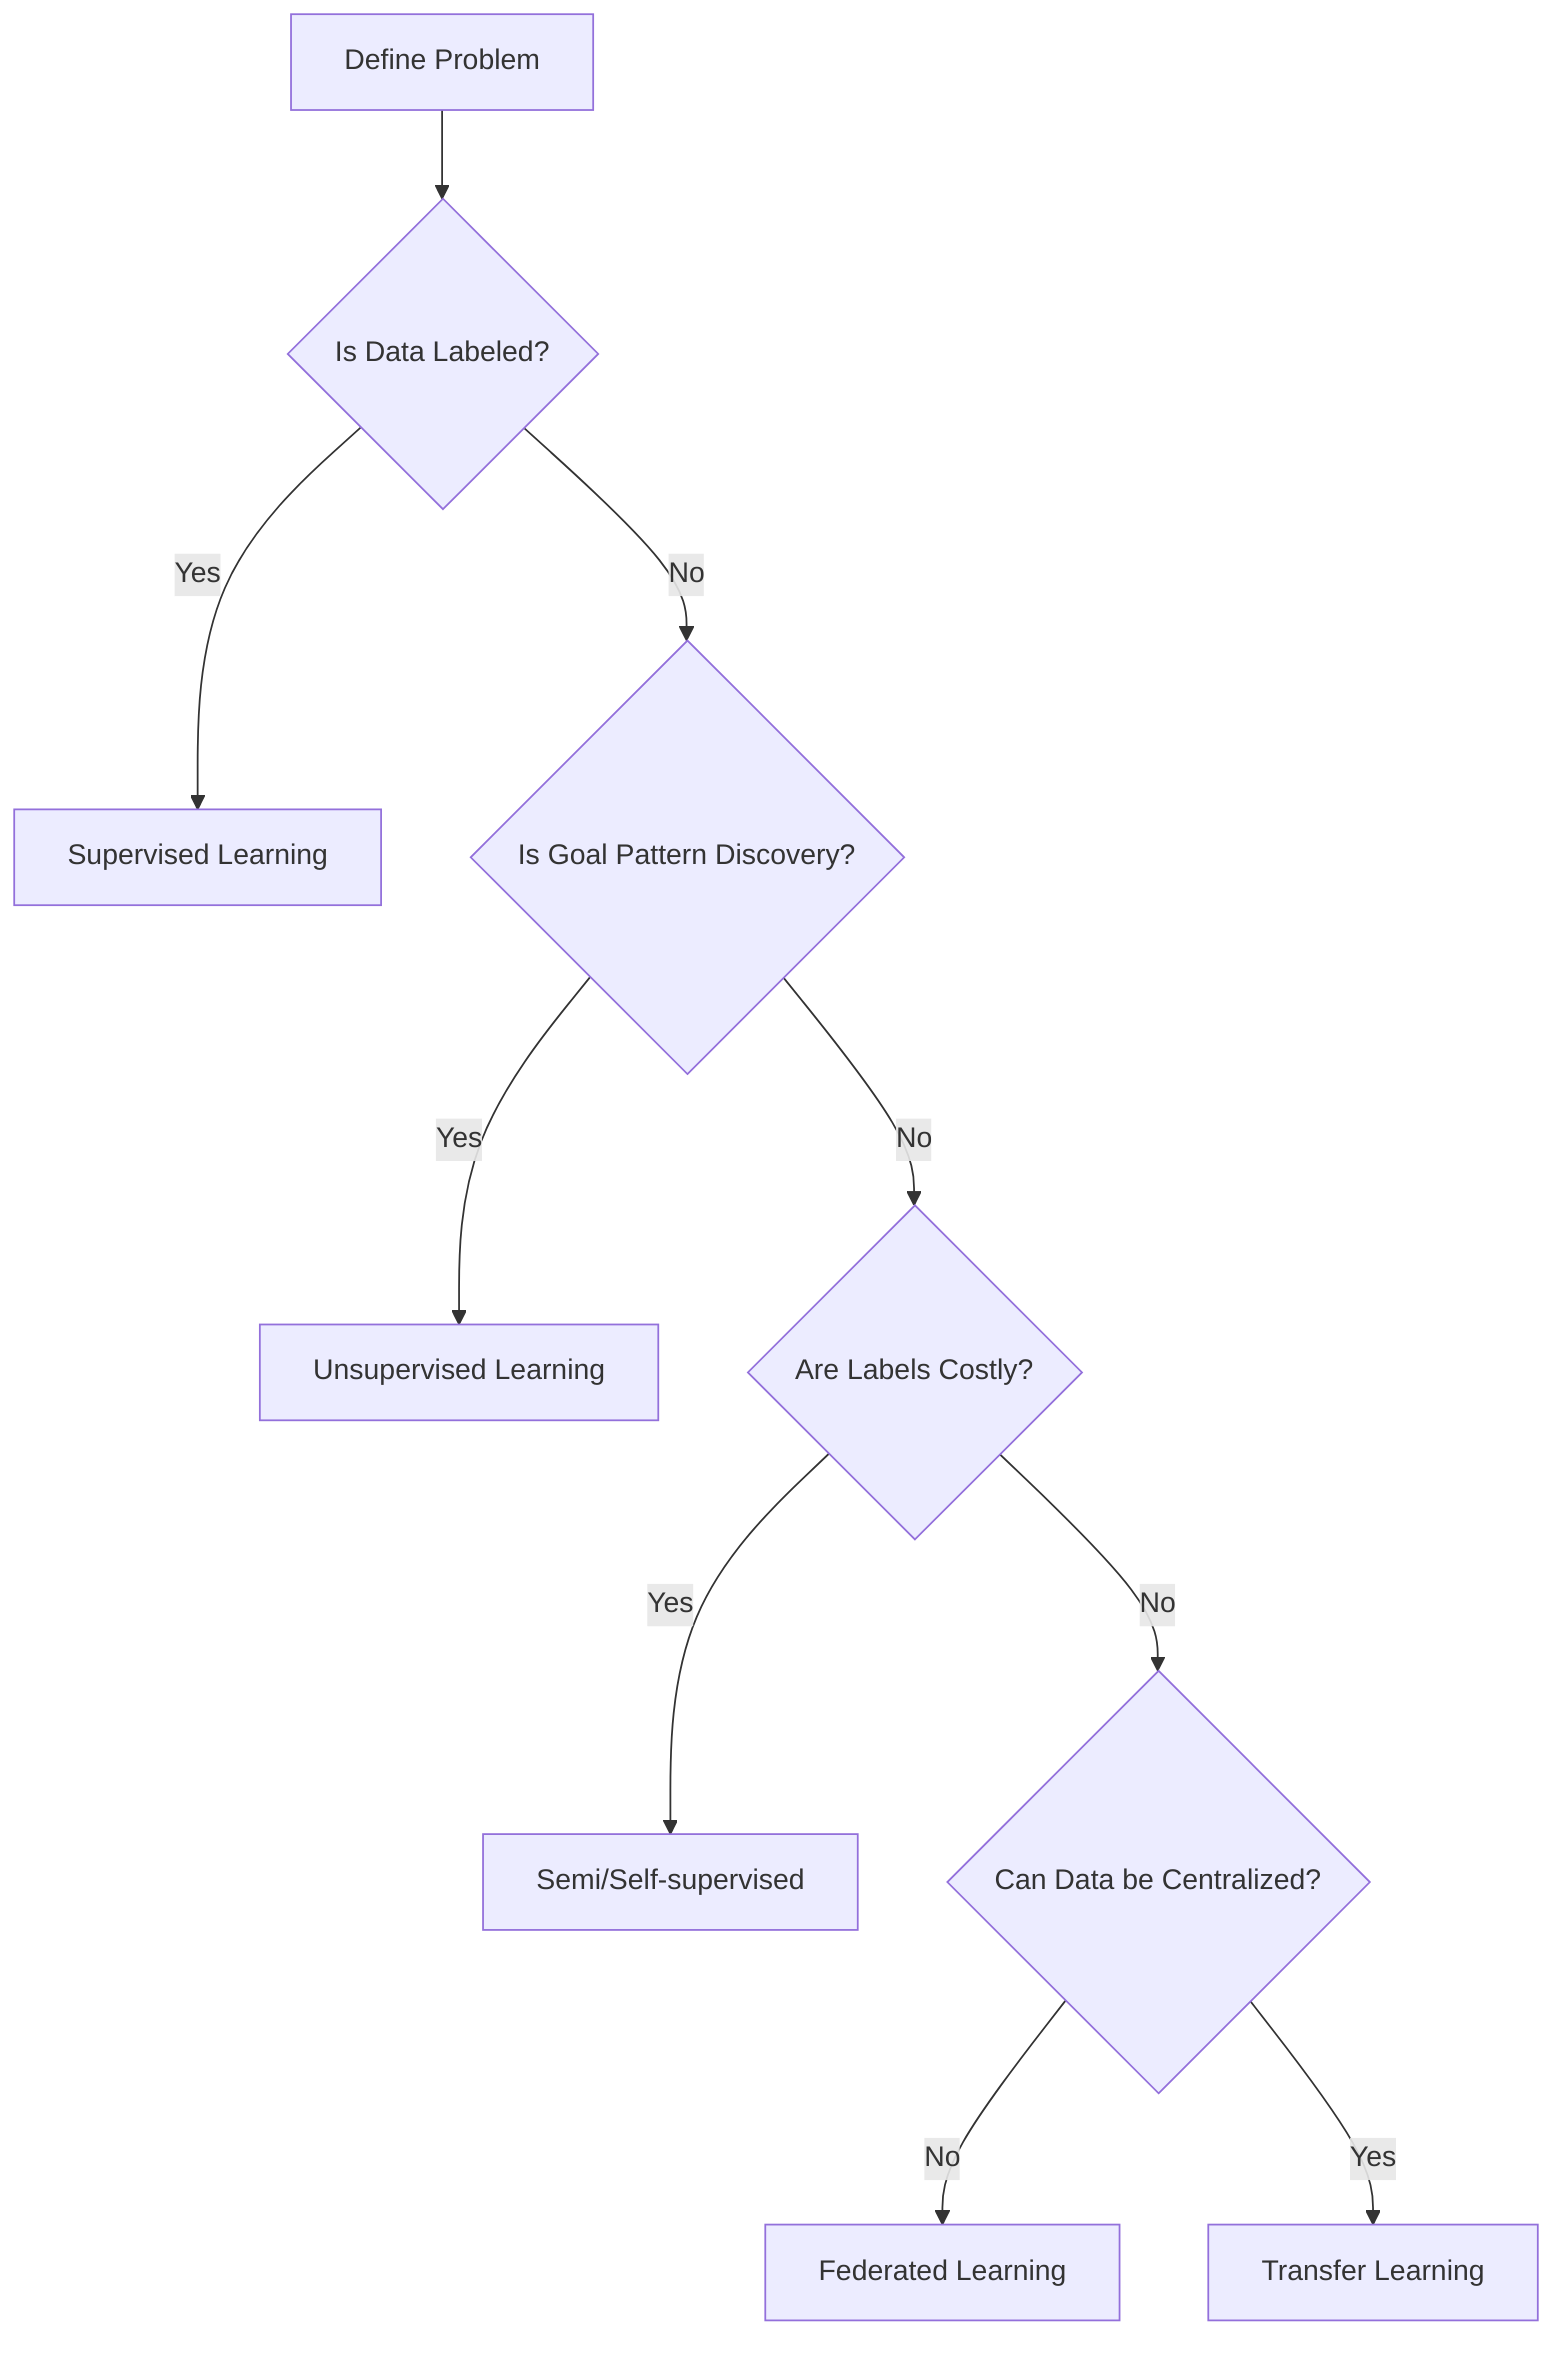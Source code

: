 flowchart TD
    A[Define Problem] --> B{Is Data Labeled?}
    B -->|Yes| C[Supervised Learning]
    B -->|No| D{Is Goal Pattern Discovery?}
    D -->|Yes| E[Unsupervised Learning]
    D -->|No| F{Are Labels Costly?}
    F -->|Yes| G[Semi/Self-supervised]
    F -->|No| H{Can Data be Centralized?}
    H -->|No| I[Federated Learning]
    H -->|Yes| J[Transfer Learning]
